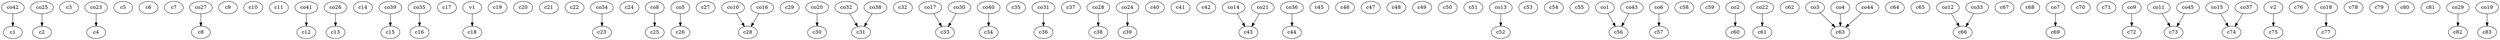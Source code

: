 strict digraph  {
c1;
c2;
c3;
c4;
c5;
c6;
c7;
c8;
c9;
c10;
c11;
c12;
c13;
c14;
c15;
c16;
c17;
c18;
c19;
c20;
c21;
c22;
c23;
c24;
c25;
c26;
c27;
c28;
c29;
c30;
c31;
c32;
c33;
c34;
c35;
c36;
c37;
c38;
c39;
c40;
c41;
c42;
c43;
c44;
c45;
c46;
c47;
c48;
c49;
c50;
c51;
c52;
c53;
c54;
c55;
c56;
c57;
c58;
c59;
c60;
c61;
c62;
c63;
c64;
c65;
c66;
c67;
c68;
c69;
c70;
c71;
c72;
c73;
c74;
c75;
c76;
c77;
c78;
c79;
c80;
c81;
c82;
c83;
v1;
v2;
co1;
co2;
co3;
co4;
co5;
co6;
co7;
co8;
co9;
co10;
co11;
co12;
co13;
co14;
co15;
co16;
co17;
co18;
co19;
co20;
co21;
co22;
co23;
co24;
co25;
co26;
co27;
co28;
co29;
co30;
co31;
co32;
co33;
co34;
co35;
co36;
co37;
co38;
co39;
co40;
co41;
co42;
co43;
co44;
co45;
v1 -> c18  [weight=1];
v2 -> c75  [weight=1];
co1 -> c56  [weight=1];
co2 -> c60  [weight=1];
co3 -> c63  [weight=1];
co4 -> c63  [weight=1];
co5 -> c26  [weight=1];
co6 -> c57  [weight=1];
co7 -> c69  [weight=1];
co8 -> c25  [weight=1];
co9 -> c72  [weight=1];
co10 -> c28  [weight=1];
co11 -> c73  [weight=1];
co12 -> c66  [weight=1];
co13 -> c52  [weight=1];
co14 -> c43  [weight=1];
co15 -> c74  [weight=1];
co16 -> c28  [weight=1];
co17 -> c33  [weight=1];
co18 -> c77  [weight=1];
co19 -> c83  [weight=1];
co20 -> c30  [weight=1];
co21 -> c43  [weight=1];
co22 -> c61  [weight=1];
co23 -> c4  [weight=1];
co24 -> c39  [weight=1];
co25 -> c2  [weight=1];
co26 -> c13  [weight=1];
co27 -> c8  [weight=1];
co28 -> c38  [weight=1];
co29 -> c82  [weight=1];
co30 -> c33  [weight=1];
co31 -> c36  [weight=1];
co32 -> c31  [weight=1];
co33 -> c66  [weight=1];
co34 -> c23  [weight=1];
co35 -> c16  [weight=1];
co36 -> c44  [weight=1];
co37 -> c74  [weight=1];
co38 -> c31  [weight=1];
co39 -> c15  [weight=1];
co40 -> c34  [weight=1];
co41 -> c12  [weight=1];
co42 -> c1  [weight=1];
co43 -> c56  [weight=1];
co44 -> c63  [weight=1];
co45 -> c73  [weight=1];
}
